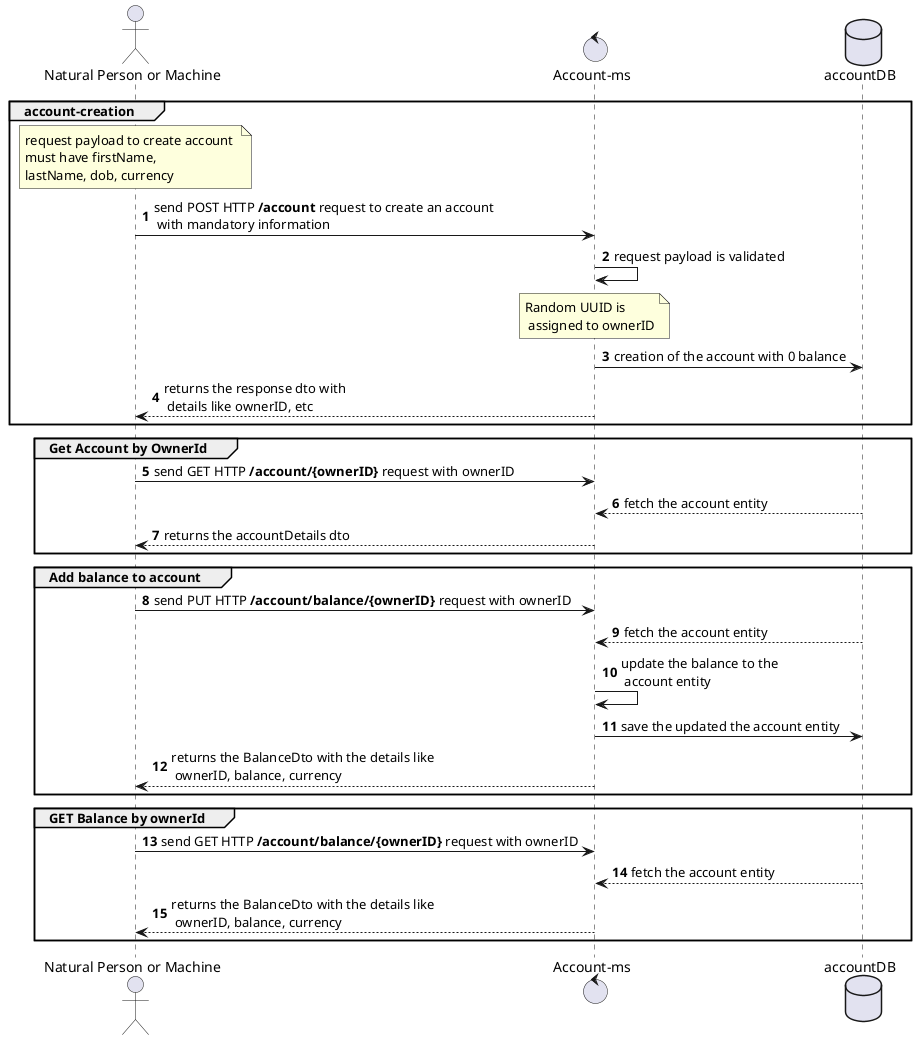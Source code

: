 @startuml
'https://plantuml.com/sequence-diagram
'Natural person professional description creation

autonumber

actor initiator as "Natural Person or Machine"
control accountms as "Account-ms"

database accountDB

group account-creation
note over of initiator: request payload to create account \nmust have firstName,\nlastName, dob, currency
initiator -> accountms: send POST HTTP **/account** request to create an account \n with mandatory information

accountms -> accountms: request payload is validated

note over of accountms: Random UUID is \n assigned to ownerID
accountms -> accountDB: creation of the account with 0 balance

accountms --> initiator: returns the response dto with \n details like ownerID, etc
end group

group Get Account by OwnerId

initiator -> accountms: send GET HTTP **/account/{ownerID}** request with ownerID
accountDB --> accountms: fetch the account entity
accountms --> initiator: returns the accountDetails dto
end group

group Add balance to account

initiator -> accountms: send PUT HTTP **/account/balance/{ownerID}** request with ownerID
accountDB --> accountms: fetch the account entity
accountms -> accountms: update the balance to the\n account entity
accountms -> accountDB: save the updated the account entity
accountms --> initiator: returns the BalanceDto with the details like\n ownerID, balance, currency
end group

group GET Balance by ownerId
initiator -> accountms: send GET HTTP **/account/balance/{ownerID}** request with ownerID
accountDB --> accountms: fetch the account entity
accountms --> initiator: returns the BalanceDto with the details like\n ownerID, balance, currency
end group

@enduml
